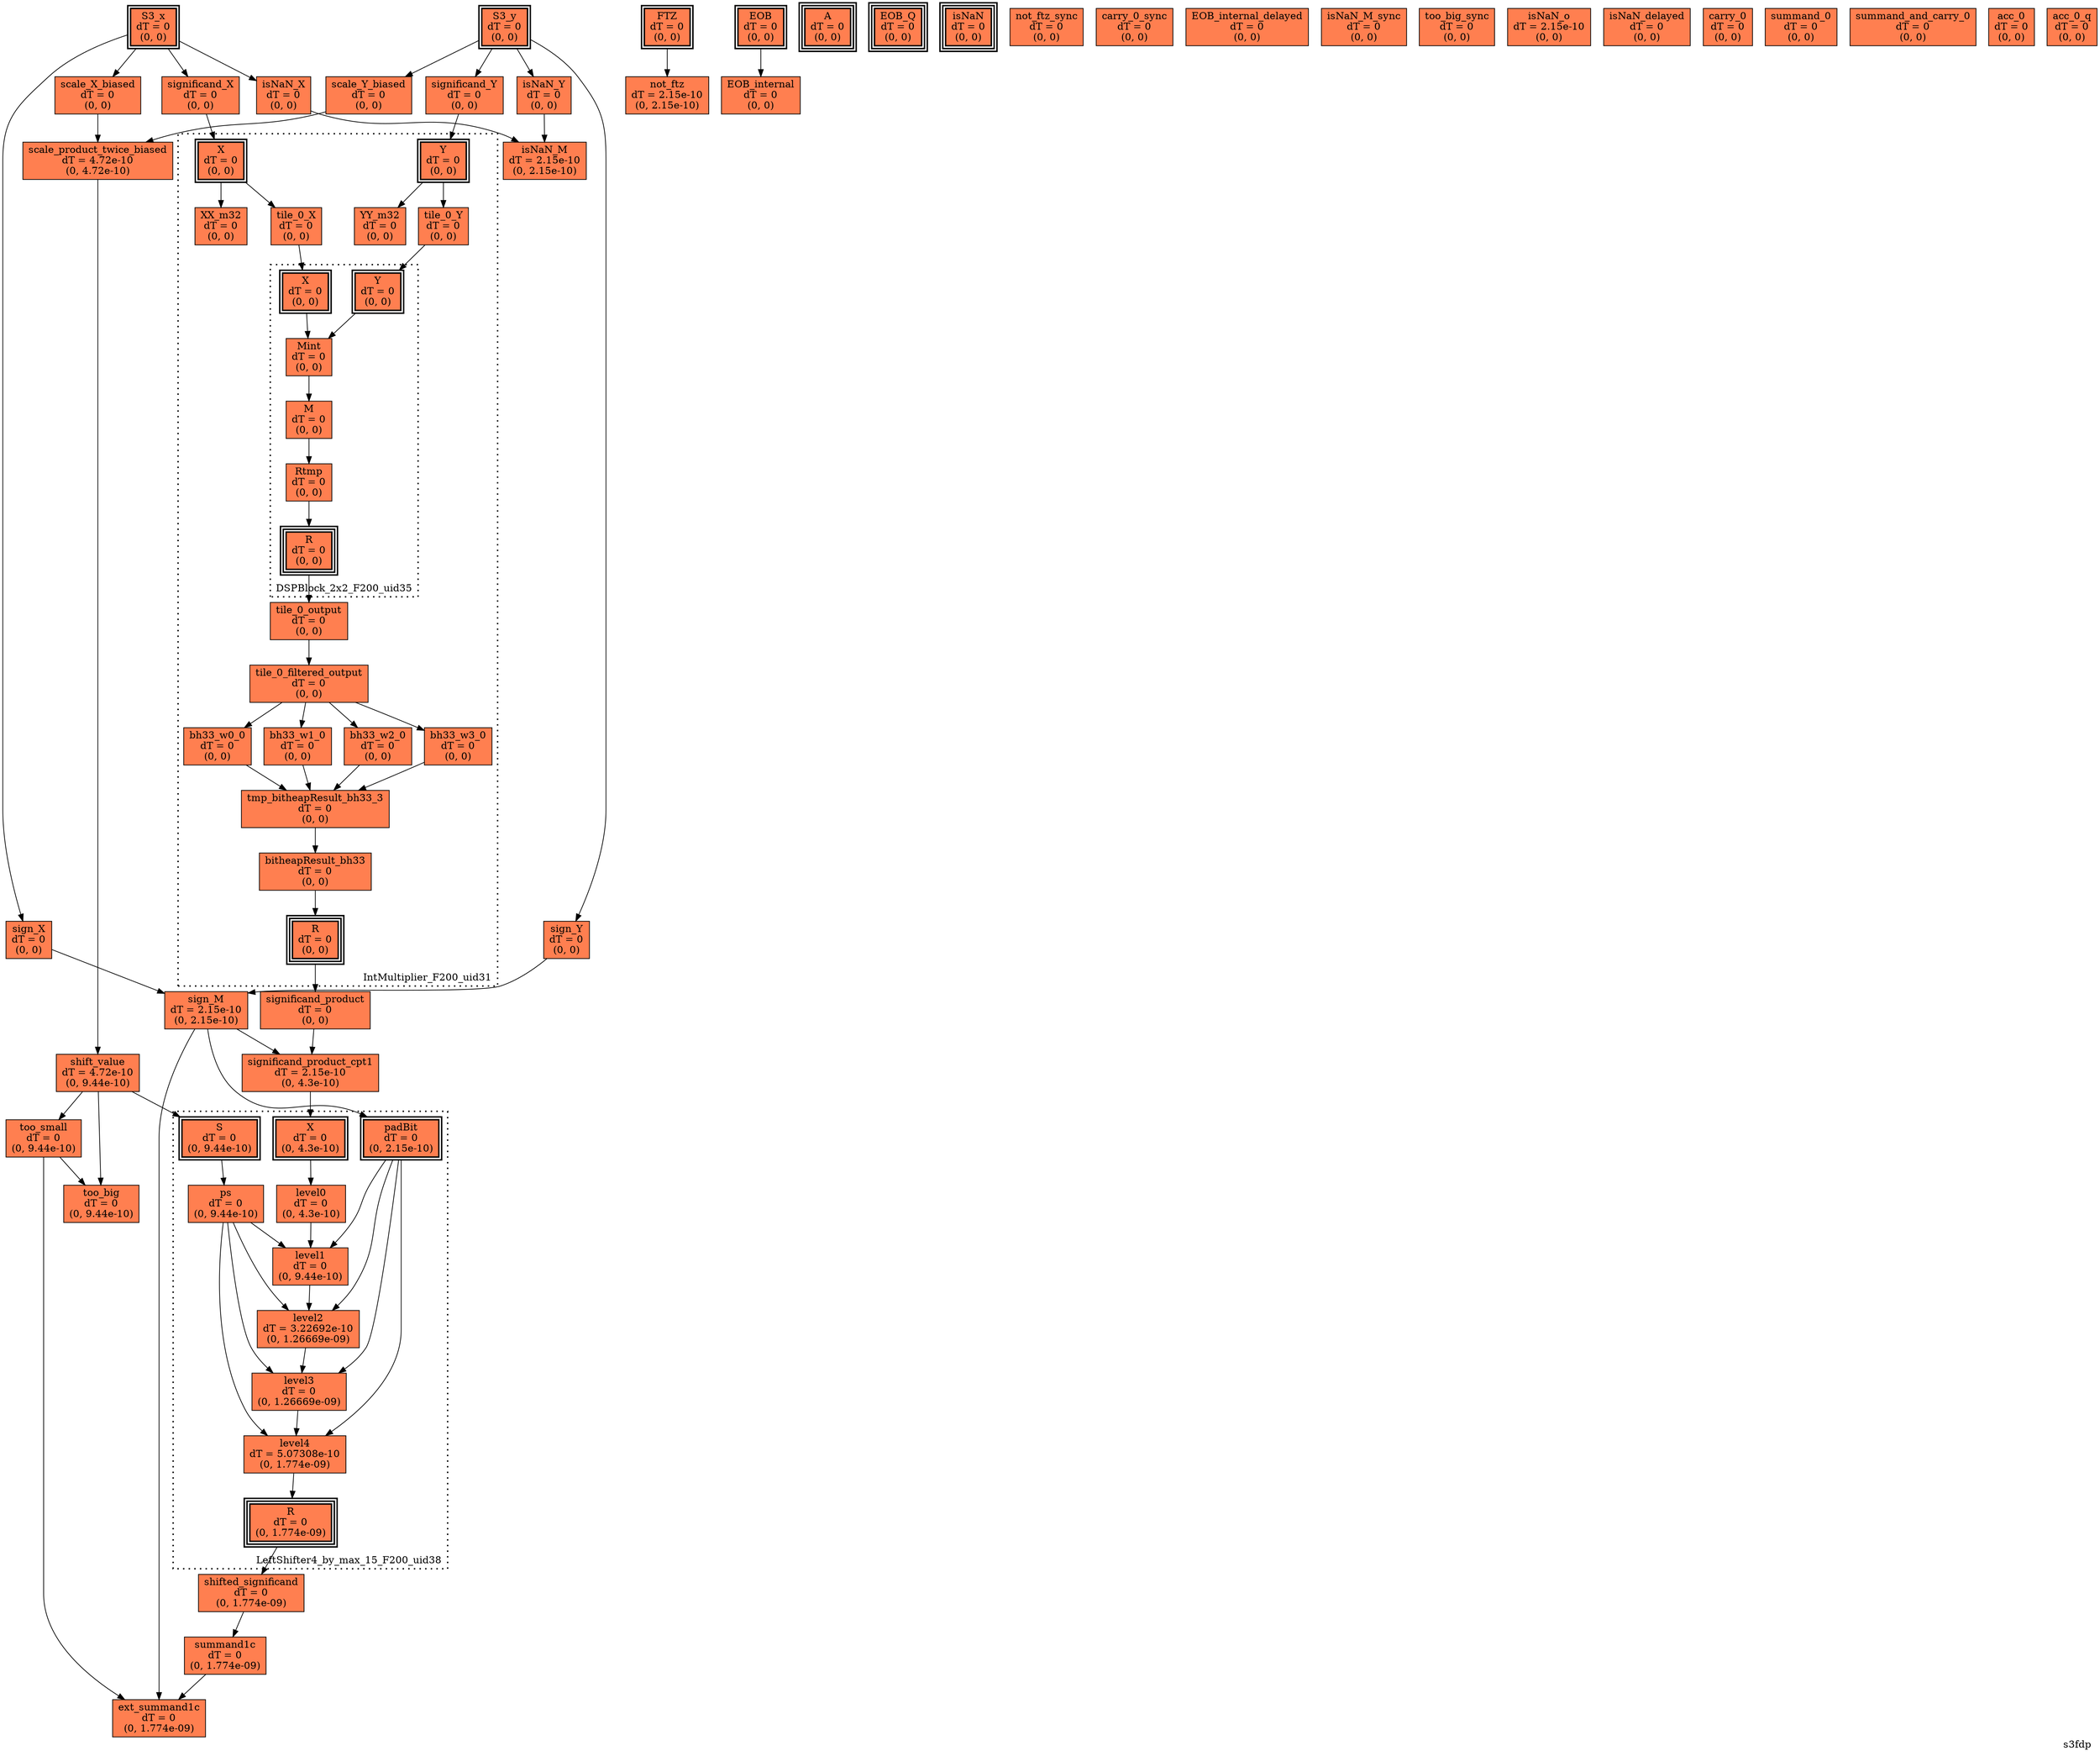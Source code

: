 digraph s3fdp
{
	//graph drawing options
	label=s3fdp;
	labelloc=bottom;
	labeljust=right;
	ratio=auto;
	nodesep=0.25;
	ranksep=0.5;

	//input/output signals of operator s3fdp
	S3_x__s3fdp [ label="S3_x\ndT = 0\n(0, 0)", shape=box, color=black, style="bold, filled", fillcolor=coral, peripheries=2 ];
	S3_y__s3fdp [ label="S3_y\ndT = 0\n(0, 0)", shape=box, color=black, style="bold, filled", fillcolor=coral, peripheries=2 ];
	FTZ__s3fdp [ label="FTZ\ndT = 0\n(0, 0)", shape=box, color=black, style="bold, filled", fillcolor=coral, peripheries=2 ];
	EOB__s3fdp [ label="EOB\ndT = 0\n(0, 0)", shape=box, color=black, style="bold, filled", fillcolor=coral, peripheries=2 ];
	A__s3fdp [ label="A\ndT = 0\n(0, 0)", shape=box, color=black, style="bold, filled", fillcolor=coral, peripheries=3 ];
	EOB_Q__s3fdp [ label="EOB_Q\ndT = 0\n(0, 0)", shape=box, color=black, style="bold, filled", fillcolor=coral, peripheries=3 ];
	isNaN__s3fdp [ label="isNaN\ndT = 0\n(0, 0)", shape=box, color=black, style="bold, filled", fillcolor=coral, peripheries=3 ];
	{rank=same S3_x__s3fdp, S3_y__s3fdp, FTZ__s3fdp, EOB__s3fdp};
	{rank=same A__s3fdp, EOB_Q__s3fdp, isNaN__s3fdp};
	//internal signals of operator s3fdp
	sign_X__s3fdp [ label="sign_X\ndT = 0\n(0, 0)", shape=box, color=black, style=filled, fillcolor=coral, peripheries=1 ];
	sign_Y__s3fdp [ label="sign_Y\ndT = 0\n(0, 0)", shape=box, color=black, style=filled, fillcolor=coral, peripheries=1 ];
	sign_M__s3fdp [ label="sign_M\ndT = 2.15e-10\n(0, 2.15e-10)", shape=box, color=black, style=filled, fillcolor=coral, peripheries=1 ];
	isNaN_X__s3fdp [ label="isNaN_X\ndT = 0\n(0, 0)", shape=box, color=black, style=filled, fillcolor=coral, peripheries=1 ];
	isNaN_Y__s3fdp [ label="isNaN_Y\ndT = 0\n(0, 0)", shape=box, color=black, style=filled, fillcolor=coral, peripheries=1 ];
	isNaN_M__s3fdp [ label="isNaN_M\ndT = 2.15e-10\n(0, 2.15e-10)", shape=box, color=black, style=filled, fillcolor=coral, peripheries=1 ];
	significand_X__s3fdp [ label="significand_X\ndT = 0\n(0, 0)", shape=box, color=black, style=filled, fillcolor=coral, peripheries=1 ];
	significand_Y__s3fdp [ label="significand_Y\ndT = 0\n(0, 0)", shape=box, color=black, style=filled, fillcolor=coral, peripheries=1 ];
	significand_product__s3fdp [ label="significand_product\ndT = 0\n(0, 0)", shape=box, color=black, style=filled, fillcolor=coral, peripheries=1 ];
	scale_X_biased__s3fdp [ label="scale_X_biased\ndT = 0\n(0, 0)", shape=box, color=black, style=filled, fillcolor=coral, peripheries=1 ];
	scale_Y_biased__s3fdp [ label="scale_Y_biased\ndT = 0\n(0, 0)", shape=box, color=black, style=filled, fillcolor=coral, peripheries=1 ];
	scale_product_twice_biased__s3fdp [ label="scale_product_twice_biased\ndT = 4.72e-10\n(0, 4.72e-10)", shape=box, color=black, style=filled, fillcolor=coral, peripheries=1 ];
	significand_product_cpt1__s3fdp [ label="significand_product_cpt1\ndT = 2.15e-10\n(0, 4.3e-10)", shape=box, color=black, style=filled, fillcolor=coral, peripheries=1 ];
	shift_value__s3fdp [ label="shift_value\ndT = 4.72e-10\n(0, 9.44e-10)", shape=box, color=black, style=filled, fillcolor=coral, peripheries=1 ];
	shifted_significand__s3fdp [ label="shifted_significand\ndT = 0\n(0, 1.774e-09)", shape=box, color=black, style=filled, fillcolor=coral, peripheries=1 ];
	too_small__s3fdp [ label="too_small\ndT = 0\n(0, 9.44e-10)", shape=box, color=black, style=filled, fillcolor=coral, peripheries=1 ];
	too_big__s3fdp [ label="too_big\ndT = 0\n(0, 9.44e-10)", shape=box, color=black, style=filled, fillcolor=coral, peripheries=1 ];
	summand1c__s3fdp [ label="summand1c\ndT = 0\n(0, 1.774e-09)", shape=box, color=black, style=filled, fillcolor=coral, peripheries=1 ];
	ext_summand1c__s3fdp [ label="ext_summand1c\ndT = 0\n(0, 1.774e-09)", shape=box, color=black, style=filled, fillcolor=coral, peripheries=1 ];
	not_ftz__s3fdp [ label="not_ftz\ndT = 2.15e-10\n(0, 2.15e-10)", shape=box, color=black, style=filled, fillcolor=coral, peripheries=1 ];
	EOB_internal__s3fdp [ label="EOB_internal\ndT = 0\n(0, 0)", shape=box, color=black, style=filled, fillcolor=coral, peripheries=1 ];
	not_ftz_sync__s3fdp [ label="not_ftz_sync\ndT = 0\n(0, 0)", shape=box, color=black, style=filled, fillcolor=coral, peripheries=1 ];
	carry_0_sync__s3fdp [ label="carry_0_sync\ndT = 0\n(0, 0)", shape=box, color=black, style=filled, fillcolor=coral, peripheries=1 ];
	EOB_internal_delayed__s3fdp [ label="EOB_internal_delayed\ndT = 0\n(0, 0)", shape=box, color=black, style=filled, fillcolor=coral, peripheries=1 ];
	isNaN_M_sync__s3fdp [ label="isNaN_M_sync\ndT = 0\n(0, 0)", shape=box, color=black, style=filled, fillcolor=coral, peripheries=1 ];
	too_big_sync__s3fdp [ label="too_big_sync\ndT = 0\n(0, 0)", shape=box, color=black, style=filled, fillcolor=coral, peripheries=1 ];
	isNaN_o__s3fdp [ label="isNaN_o\ndT = 2.15e-10\n(0, 0)", shape=box, color=black, style=filled, fillcolor=coral, peripheries=1 ];
	isNaN_delayed__s3fdp [ label="isNaN_delayed\ndT = 0\n(0, 0)", shape=box, color=black, style=filled, fillcolor=coral, peripheries=1 ];
	carry_0__s3fdp [ label="carry_0\ndT = 0\n(0, 0)", shape=box, color=black, style=filled, fillcolor=coral, peripheries=1 ];
	summand_0__s3fdp [ label="summand_0\ndT = 0\n(0, 0)", shape=box, color=black, style=filled, fillcolor=coral, peripheries=1 ];
	summand_and_carry_0__s3fdp [ label="summand_and_carry_0\ndT = 0\n(0, 0)", shape=box, color=black, style=filled, fillcolor=coral, peripheries=1 ];
	acc_0__s3fdp [ label="acc_0\ndT = 0\n(0, 0)", shape=box, color=black, style=filled, fillcolor=coral, peripheries=1 ];
	acc_0_q__s3fdp [ label="acc_0_q\ndT = 0\n(0, 0)", shape=box, color=black, style=filled, fillcolor=coral, peripheries=1 ];

	//subcomponents of operator s3fdp

	subgraph cluster_IntMultiplier_F200_uid31
	{
		//graph drawing options
		label=IntMultiplier_F200_uid31;
		labelloc=bottom;
		labeljust=right;
		style="bold, dotted";
		ratio=auto;
		nodesep=0.25;
		ranksep=0.5;

		//input/output signals of operator IntMultiplier_F200_uid31
		X__IntMultiplier_F200_uid31 [ label="X\ndT = 0\n(0, 0)", shape=box, color=black, style="bold, filled", fillcolor=coral, peripheries=2 ];
		Y__IntMultiplier_F200_uid31 [ label="Y\ndT = 0\n(0, 0)", shape=box, color=black, style="bold, filled", fillcolor=coral, peripheries=2 ];
		R__IntMultiplier_F200_uid31 [ label="R\ndT = 0\n(0, 0)", shape=box, color=black, style="bold, filled", fillcolor=coral, peripheries=3 ];
		{rank=same X__IntMultiplier_F200_uid31, Y__IntMultiplier_F200_uid31};
		{rank=same R__IntMultiplier_F200_uid31};
		//internal signals of operator IntMultiplier_F200_uid31
		XX_m32__IntMultiplier_F200_uid31 [ label="XX_m32\ndT = 0\n(0, 0)", shape=box, color=black, style=filled, fillcolor=coral, peripheries=1 ];
		YY_m32__IntMultiplier_F200_uid31 [ label="YY_m32\ndT = 0\n(0, 0)", shape=box, color=black, style=filled, fillcolor=coral, peripheries=1 ];
		tile_0_X__IntMultiplier_F200_uid31 [ label="tile_0_X\ndT = 0\n(0, 0)", shape=box, color=black, style=filled, fillcolor=coral, peripheries=1 ];
		tile_0_Y__IntMultiplier_F200_uid31 [ label="tile_0_Y\ndT = 0\n(0, 0)", shape=box, color=black, style=filled, fillcolor=coral, peripheries=1 ];
		tile_0_output__IntMultiplier_F200_uid31 [ label="tile_0_output\ndT = 0\n(0, 0)", shape=box, color=black, style=filled, fillcolor=coral, peripheries=1 ];
		tile_0_filtered_output__IntMultiplier_F200_uid31 [ label="tile_0_filtered_output\ndT = 0\n(0, 0)", shape=box, color=black, style=filled, fillcolor=coral, peripheries=1 ];
		bh33_w0_0__IntMultiplier_F200_uid31 [ label="bh33_w0_0\ndT = 0\n(0, 0)", shape=box, color=black, style=filled, fillcolor=coral, peripheries=1 ];
		bh33_w1_0__IntMultiplier_F200_uid31 [ label="bh33_w1_0\ndT = 0\n(0, 0)", shape=box, color=black, style=filled, fillcolor=coral, peripheries=1 ];
		bh33_w2_0__IntMultiplier_F200_uid31 [ label="bh33_w2_0\ndT = 0\n(0, 0)", shape=box, color=black, style=filled, fillcolor=coral, peripheries=1 ];
		bh33_w3_0__IntMultiplier_F200_uid31 [ label="bh33_w3_0\ndT = 0\n(0, 0)", shape=box, color=black, style=filled, fillcolor=coral, peripheries=1 ];
		tmp_bitheapResult_bh33_3__IntMultiplier_F200_uid31 [ label="tmp_bitheapResult_bh33_3\ndT = 0\n(0, 0)", shape=box, color=black, style=filled, fillcolor=coral, peripheries=1 ];
		bitheapResult_bh33__IntMultiplier_F200_uid31 [ label="bitheapResult_bh33\ndT = 0\n(0, 0)", shape=box, color=black, style=filled, fillcolor=coral, peripheries=1 ];

		//subcomponents of operator IntMultiplier_F200_uid31

		subgraph cluster_DSPBlock_2x2_F200_uid35
		{
			//graph drawing options
			label=DSPBlock_2x2_F200_uid35;
			labelloc=bottom;
			labeljust=right;
			style="bold, dotted";
			ratio=auto;
			nodesep=0.25;
			ranksep=0.5;

			//input/output signals of operator DSPBlock_2x2_F200_uid35
			X__DSPBlock_2x2_F200_uid35 [ label="X\ndT = 0\n(0, 0)", shape=box, color=black, style="bold, filled", fillcolor=coral, peripheries=2 ];
			Y__DSPBlock_2x2_F200_uid35 [ label="Y\ndT = 0\n(0, 0)", shape=box, color=black, style="bold, filled", fillcolor=coral, peripheries=2 ];
			R__DSPBlock_2x2_F200_uid35 [ label="R\ndT = 0\n(0, 0)", shape=box, color=black, style="bold, filled", fillcolor=coral, peripheries=3 ];
			{rank=same X__DSPBlock_2x2_F200_uid35, Y__DSPBlock_2x2_F200_uid35};
			{rank=same R__DSPBlock_2x2_F200_uid35};
			//internal signals of operator DSPBlock_2x2_F200_uid35
			Mint__DSPBlock_2x2_F200_uid35 [ label="Mint\ndT = 0\n(0, 0)", shape=box, color=black, style=filled, fillcolor=coral, peripheries=1 ];
			M__DSPBlock_2x2_F200_uid35 [ label="M\ndT = 0\n(0, 0)", shape=box, color=black, style=filled, fillcolor=coral, peripheries=1 ];
			Rtmp__DSPBlock_2x2_F200_uid35 [ label="Rtmp\ndT = 0\n(0, 0)", shape=box, color=black, style=filled, fillcolor=coral, peripheries=1 ];

			//subcomponents of operator DSPBlock_2x2_F200_uid35

			//input and internal signal connections of operator DSPBlock_2x2_F200_uid35
			X__DSPBlock_2x2_F200_uid35 -> Mint__DSPBlock_2x2_F200_uid35 [ arrowhead=normal, arrowsize=1.0, arrowtail=normal, color=black, dir=forward  ];
			Y__DSPBlock_2x2_F200_uid35 -> Mint__DSPBlock_2x2_F200_uid35 [ arrowhead=normal, arrowsize=1.0, arrowtail=normal, color=black, dir=forward  ];
			Mint__DSPBlock_2x2_F200_uid35 -> M__DSPBlock_2x2_F200_uid35 [ arrowhead=normal, arrowsize=1.0, arrowtail=normal, color=black, dir=forward  ];
			M__DSPBlock_2x2_F200_uid35 -> Rtmp__DSPBlock_2x2_F200_uid35 [ arrowhead=normal, arrowsize=1.0, arrowtail=normal, color=black, dir=forward  ];
			Rtmp__DSPBlock_2x2_F200_uid35 -> R__DSPBlock_2x2_F200_uid35 [ arrowhead=normal, arrowsize=1.0, arrowtail=normal, color=black, dir=forward  ];
		}

			//output signal connections of operator DSPBlock_2x2_F200_uid35
			R__DSPBlock_2x2_F200_uid35 -> tile_0_output__IntMultiplier_F200_uid31 [ arrowhead=normal, arrowsize=1.0, arrowtail=normal, color=black, dir=forward  ];

		//input and internal signal connections of operator IntMultiplier_F200_uid31
		X__IntMultiplier_F200_uid31 -> XX_m32__IntMultiplier_F200_uid31 [ arrowhead=normal, arrowsize=1.0, arrowtail=normal, color=black, dir=forward  ];
		X__IntMultiplier_F200_uid31 -> tile_0_X__IntMultiplier_F200_uid31 [ arrowhead=normal, arrowsize=1.0, arrowtail=normal, color=black, dir=forward  ];
		Y__IntMultiplier_F200_uid31 -> YY_m32__IntMultiplier_F200_uid31 [ arrowhead=normal, arrowsize=1.0, arrowtail=normal, color=black, dir=forward  ];
		Y__IntMultiplier_F200_uid31 -> tile_0_Y__IntMultiplier_F200_uid31 [ arrowhead=normal, arrowsize=1.0, arrowtail=normal, color=black, dir=forward  ];
		tile_0_X__IntMultiplier_F200_uid31 -> X__DSPBlock_2x2_F200_uid35 [ arrowhead=normal, arrowsize=1.0, arrowtail=normal, color=black, dir=forward  ];
		tile_0_Y__IntMultiplier_F200_uid31 -> Y__DSPBlock_2x2_F200_uid35 [ arrowhead=normal, arrowsize=1.0, arrowtail=normal, color=black, dir=forward  ];
		tile_0_output__IntMultiplier_F200_uid31 -> tile_0_filtered_output__IntMultiplier_F200_uid31 [ arrowhead=normal, arrowsize=1.0, arrowtail=normal, color=black, dir=forward  ];
		tile_0_filtered_output__IntMultiplier_F200_uid31 -> bh33_w0_0__IntMultiplier_F200_uid31 [ arrowhead=normal, arrowsize=1.0, arrowtail=normal, color=black, dir=forward  ];
		tile_0_filtered_output__IntMultiplier_F200_uid31 -> bh33_w1_0__IntMultiplier_F200_uid31 [ arrowhead=normal, arrowsize=1.0, arrowtail=normal, color=black, dir=forward  ];
		tile_0_filtered_output__IntMultiplier_F200_uid31 -> bh33_w2_0__IntMultiplier_F200_uid31 [ arrowhead=normal, arrowsize=1.0, arrowtail=normal, color=black, dir=forward  ];
		tile_0_filtered_output__IntMultiplier_F200_uid31 -> bh33_w3_0__IntMultiplier_F200_uid31 [ arrowhead=normal, arrowsize=1.0, arrowtail=normal, color=black, dir=forward  ];
		bh33_w0_0__IntMultiplier_F200_uid31 -> tmp_bitheapResult_bh33_3__IntMultiplier_F200_uid31 [ arrowhead=normal, arrowsize=1.0, arrowtail=normal, color=black, dir=forward  ];
		bh33_w1_0__IntMultiplier_F200_uid31 -> tmp_bitheapResult_bh33_3__IntMultiplier_F200_uid31 [ arrowhead=normal, arrowsize=1.0, arrowtail=normal, color=black, dir=forward  ];
		bh33_w2_0__IntMultiplier_F200_uid31 -> tmp_bitheapResult_bh33_3__IntMultiplier_F200_uid31 [ arrowhead=normal, arrowsize=1.0, arrowtail=normal, color=black, dir=forward  ];
		bh33_w3_0__IntMultiplier_F200_uid31 -> tmp_bitheapResult_bh33_3__IntMultiplier_F200_uid31 [ arrowhead=normal, arrowsize=1.0, arrowtail=normal, color=black, dir=forward  ];
		tmp_bitheapResult_bh33_3__IntMultiplier_F200_uid31 -> bitheapResult_bh33__IntMultiplier_F200_uid31 [ arrowhead=normal, arrowsize=1.0, arrowtail=normal, color=black, dir=forward  ];
		bitheapResult_bh33__IntMultiplier_F200_uid31 -> R__IntMultiplier_F200_uid31 [ arrowhead=normal, arrowsize=1.0, arrowtail=normal, color=black, dir=forward  ];
	}

		//output signal connections of operator IntMultiplier_F200_uid31
		R__IntMultiplier_F200_uid31 -> significand_product__s3fdp [ arrowhead=normal, arrowsize=1.0, arrowtail=normal, color=black, dir=forward  ];

	subgraph cluster_LeftShifter4_by_max_15_F200_uid38
	{
		//graph drawing options
		label=LeftShifter4_by_max_15_F200_uid38;
		labelloc=bottom;
		labeljust=right;
		style="bold, dotted";
		ratio=auto;
		nodesep=0.25;
		ranksep=0.5;

		//input/output signals of operator LeftShifter4_by_max_15_F200_uid38
		X__LeftShifter4_by_max_15_F200_uid38 [ label="X\ndT = 0\n(0, 4.3e-10)", shape=box, color=black, style="bold, filled", fillcolor=coral, peripheries=2 ];
		S__LeftShifter4_by_max_15_F200_uid38 [ label="S\ndT = 0\n(0, 9.44e-10)", shape=box, color=black, style="bold, filled", fillcolor=coral, peripheries=2 ];
		padBit__LeftShifter4_by_max_15_F200_uid38 [ label="padBit\ndT = 0\n(0, 2.15e-10)", shape=box, color=black, style="bold, filled", fillcolor=coral, peripheries=2 ];
		R__LeftShifter4_by_max_15_F200_uid38 [ label="R\ndT = 0\n(0, 1.774e-09)", shape=box, color=black, style="bold, filled", fillcolor=coral, peripheries=3 ];
		{rank=same X__LeftShifter4_by_max_15_F200_uid38, S__LeftShifter4_by_max_15_F200_uid38, padBit__LeftShifter4_by_max_15_F200_uid38};
		{rank=same R__LeftShifter4_by_max_15_F200_uid38};
		//internal signals of operator LeftShifter4_by_max_15_F200_uid38
		ps__LeftShifter4_by_max_15_F200_uid38 [ label="ps\ndT = 0\n(0, 9.44e-10)", shape=box, color=black, style=filled, fillcolor=coral, peripheries=1 ];
		level0__LeftShifter4_by_max_15_F200_uid38 [ label="level0\ndT = 0\n(0, 4.3e-10)", shape=box, color=black, style=filled, fillcolor=coral, peripheries=1 ];
		level1__LeftShifter4_by_max_15_F200_uid38 [ label="level1\ndT = 0\n(0, 9.44e-10)", shape=box, color=black, style=filled, fillcolor=coral, peripheries=1 ];
		level2__LeftShifter4_by_max_15_F200_uid38 [ label="level2\ndT = 3.22692e-10\n(0, 1.26669e-09)", shape=box, color=black, style=filled, fillcolor=coral, peripheries=1 ];
		level3__LeftShifter4_by_max_15_F200_uid38 [ label="level3\ndT = 0\n(0, 1.26669e-09)", shape=box, color=black, style=filled, fillcolor=coral, peripheries=1 ];
		level4__LeftShifter4_by_max_15_F200_uid38 [ label="level4\ndT = 5.07308e-10\n(0, 1.774e-09)", shape=box, color=black, style=filled, fillcolor=coral, peripheries=1 ];

		//subcomponents of operator LeftShifter4_by_max_15_F200_uid38

		//input and internal signal connections of operator LeftShifter4_by_max_15_F200_uid38
		X__LeftShifter4_by_max_15_F200_uid38 -> level0__LeftShifter4_by_max_15_F200_uid38 [ arrowhead=normal, arrowsize=1.0, arrowtail=normal, color=black, dir=forward  ];
		S__LeftShifter4_by_max_15_F200_uid38 -> ps__LeftShifter4_by_max_15_F200_uid38 [ arrowhead=normal, arrowsize=1.0, arrowtail=normal, color=black, dir=forward  ];
		padBit__LeftShifter4_by_max_15_F200_uid38 -> level1__LeftShifter4_by_max_15_F200_uid38 [ arrowhead=normal, arrowsize=1.0, arrowtail=normal, color=black, dir=forward  ];
		padBit__LeftShifter4_by_max_15_F200_uid38 -> level2__LeftShifter4_by_max_15_F200_uid38 [ arrowhead=normal, arrowsize=1.0, arrowtail=normal, color=black, dir=forward  ];
		padBit__LeftShifter4_by_max_15_F200_uid38 -> level3__LeftShifter4_by_max_15_F200_uid38 [ arrowhead=normal, arrowsize=1.0, arrowtail=normal, color=black, dir=forward  ];
		padBit__LeftShifter4_by_max_15_F200_uid38 -> level4__LeftShifter4_by_max_15_F200_uid38 [ arrowhead=normal, arrowsize=1.0, arrowtail=normal, color=black, dir=forward  ];
		ps__LeftShifter4_by_max_15_F200_uid38 -> level1__LeftShifter4_by_max_15_F200_uid38 [ arrowhead=normal, arrowsize=1.0, arrowtail=normal, color=black, dir=forward  ];
		ps__LeftShifter4_by_max_15_F200_uid38 -> level2__LeftShifter4_by_max_15_F200_uid38 [ arrowhead=normal, arrowsize=1.0, arrowtail=normal, color=black, dir=forward  ];
		ps__LeftShifter4_by_max_15_F200_uid38 -> level3__LeftShifter4_by_max_15_F200_uid38 [ arrowhead=normal, arrowsize=1.0, arrowtail=normal, color=black, dir=forward  ];
		ps__LeftShifter4_by_max_15_F200_uid38 -> level4__LeftShifter4_by_max_15_F200_uid38 [ arrowhead=normal, arrowsize=1.0, arrowtail=normal, color=black, dir=forward  ];
		level0__LeftShifter4_by_max_15_F200_uid38 -> level1__LeftShifter4_by_max_15_F200_uid38 [ arrowhead=normal, arrowsize=1.0, arrowtail=normal, color=black, dir=forward  ];
		level1__LeftShifter4_by_max_15_F200_uid38 -> level2__LeftShifter4_by_max_15_F200_uid38 [ arrowhead=normal, arrowsize=1.0, arrowtail=normal, color=black, dir=forward  ];
		level2__LeftShifter4_by_max_15_F200_uid38 -> level3__LeftShifter4_by_max_15_F200_uid38 [ arrowhead=normal, arrowsize=1.0, arrowtail=normal, color=black, dir=forward  ];
		level3__LeftShifter4_by_max_15_F200_uid38 -> level4__LeftShifter4_by_max_15_F200_uid38 [ arrowhead=normal, arrowsize=1.0, arrowtail=normal, color=black, dir=forward  ];
		level4__LeftShifter4_by_max_15_F200_uid38 -> R__LeftShifter4_by_max_15_F200_uid38 [ arrowhead=normal, arrowsize=1.0, arrowtail=normal, color=black, dir=forward  ];
	}

		//output signal connections of operator LeftShifter4_by_max_15_F200_uid38
		R__LeftShifter4_by_max_15_F200_uid38 -> shifted_significand__s3fdp [ arrowhead=normal, arrowsize=1.0, arrowtail=normal, color=black, dir=forward  ];

	//input and internal signal connections of operator s3fdp
	S3_x__s3fdp -> sign_X__s3fdp [ arrowhead=normal, arrowsize=1.0, arrowtail=normal, color=black, dir=forward  ];
	S3_x__s3fdp -> isNaN_X__s3fdp [ arrowhead=normal, arrowsize=1.0, arrowtail=normal, color=black, dir=forward  ];
	S3_x__s3fdp -> significand_X__s3fdp [ arrowhead=normal, arrowsize=1.0, arrowtail=normal, color=black, dir=forward  ];
	S3_x__s3fdp -> scale_X_biased__s3fdp [ arrowhead=normal, arrowsize=1.0, arrowtail=normal, color=black, dir=forward  ];
	S3_y__s3fdp -> sign_Y__s3fdp [ arrowhead=normal, arrowsize=1.0, arrowtail=normal, color=black, dir=forward  ];
	S3_y__s3fdp -> isNaN_Y__s3fdp [ arrowhead=normal, arrowsize=1.0, arrowtail=normal, color=black, dir=forward  ];
	S3_y__s3fdp -> significand_Y__s3fdp [ arrowhead=normal, arrowsize=1.0, arrowtail=normal, color=black, dir=forward  ];
	S3_y__s3fdp -> scale_Y_biased__s3fdp [ arrowhead=normal, arrowsize=1.0, arrowtail=normal, color=black, dir=forward  ];
	FTZ__s3fdp -> not_ftz__s3fdp [ arrowhead=normal, arrowsize=1.0, arrowtail=normal, color=black, dir=forward  ];
	EOB__s3fdp -> EOB_internal__s3fdp [ arrowhead=normal, arrowsize=1.0, arrowtail=normal, color=black, dir=forward  ];
	sign_X__s3fdp -> sign_M__s3fdp [ arrowhead=normal, arrowsize=1.0, arrowtail=normal, color=black, dir=forward  ];
	sign_Y__s3fdp -> sign_M__s3fdp [ arrowhead=normal, arrowsize=1.0, arrowtail=normal, color=black, dir=forward  ];
	sign_M__s3fdp -> significand_product_cpt1__s3fdp [ arrowhead=normal, arrowsize=1.0, arrowtail=normal, color=black, dir=forward  ];
	sign_M__s3fdp -> padBit__LeftShifter4_by_max_15_F200_uid38 [ arrowhead=normal, arrowsize=1.0, arrowtail=normal, color=black, dir=forward  ];
	sign_M__s3fdp -> ext_summand1c__s3fdp [ arrowhead=normal, arrowsize=1.0, arrowtail=normal, color=black, dir=forward  ];
	isNaN_X__s3fdp -> isNaN_M__s3fdp [ arrowhead=normal, arrowsize=1.0, arrowtail=normal, color=black, dir=forward  ];
	isNaN_Y__s3fdp -> isNaN_M__s3fdp [ arrowhead=normal, arrowsize=1.0, arrowtail=normal, color=black, dir=forward  ];
	significand_X__s3fdp -> X__IntMultiplier_F200_uid31 [ arrowhead=normal, arrowsize=1.0, arrowtail=normal, color=black, dir=forward  ];
	significand_Y__s3fdp -> Y__IntMultiplier_F200_uid31 [ arrowhead=normal, arrowsize=1.0, arrowtail=normal, color=black, dir=forward  ];
	significand_product__s3fdp -> significand_product_cpt1__s3fdp [ arrowhead=normal, arrowsize=1.0, arrowtail=normal, color=black, dir=forward  ];
	scale_X_biased__s3fdp -> scale_product_twice_biased__s3fdp [ arrowhead=normal, arrowsize=1.0, arrowtail=normal, color=black, dir=forward  ];
	scale_Y_biased__s3fdp -> scale_product_twice_biased__s3fdp [ arrowhead=normal, arrowsize=1.0, arrowtail=normal, color=black, dir=forward  ];
	scale_product_twice_biased__s3fdp -> shift_value__s3fdp [ arrowhead=normal, arrowsize=1.0, arrowtail=normal, color=black, dir=forward  ];
	significand_product_cpt1__s3fdp -> X__LeftShifter4_by_max_15_F200_uid38 [ arrowhead=normal, arrowsize=1.0, arrowtail=normal, color=black, dir=forward  ];
	shift_value__s3fdp -> S__LeftShifter4_by_max_15_F200_uid38 [ arrowhead=normal, arrowsize=1.0, arrowtail=normal, color=black, dir=forward  ];
	shift_value__s3fdp -> too_small__s3fdp [ arrowhead=normal, arrowsize=1.0, arrowtail=normal, color=black, dir=forward  ];
	shift_value__s3fdp -> too_big__s3fdp [ arrowhead=normal, arrowsize=1.0, arrowtail=normal, color=black, dir=forward  ];
	shifted_significand__s3fdp -> summand1c__s3fdp [ arrowhead=normal, arrowsize=1.0, arrowtail=normal, color=black, dir=forward  ];
	too_small__s3fdp -> too_big__s3fdp [ arrowhead=normal, arrowsize=1.0, arrowtail=normal, color=black, dir=forward  ];
	too_small__s3fdp -> ext_summand1c__s3fdp [ arrowhead=normal, arrowsize=1.0, arrowtail=normal, color=black, dir=forward  ];
	summand1c__s3fdp -> ext_summand1c__s3fdp [ arrowhead=normal, arrowsize=1.0, arrowtail=normal, color=black, dir=forward  ];
}

